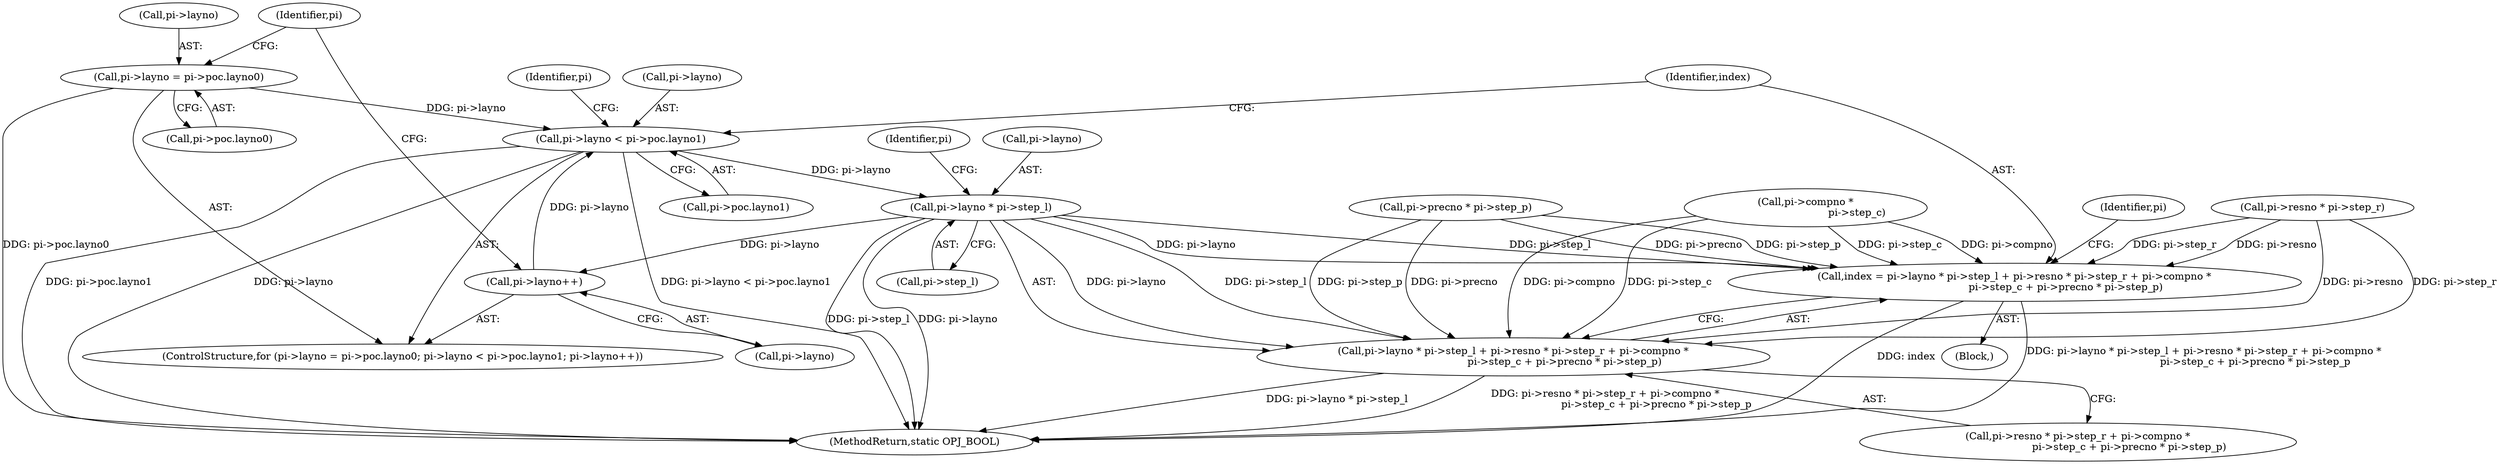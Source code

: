 digraph "0_openjpeg_d27ccf01c68a31ad62b33d2dc1ba2bb1eeaafe7b_0@pointer" {
"1000742" [label="(Call,pi->layno = pi->poc.layno0)"];
"1000751" [label="(Call,pi->layno < pi->poc.layno1)"];
"1000768" [label="(Call,pi->layno * pi->step_l)"];
"1000760" [label="(Call,pi->layno++)"];
"1000765" [label="(Call,index = pi->layno * pi->step_l + pi->resno * pi->step_r + pi->compno *\n                                pi->step_c + pi->precno * pi->step_p)"];
"1000767" [label="(Call,pi->layno * pi->step_l + pi->resno * pi->step_r + pi->compno *\n                                pi->step_c + pi->precno * pi->step_p)"];
"1000760" [label="(Call,pi->layno++)"];
"1000767" [label="(Call,pi->layno * pi->step_l + pi->resno * pi->step_r + pi->compno *\n                                pi->step_c + pi->precno * pi->step_p)"];
"1000449" [label="(Identifier,pi)"];
"1000778" [label="(Identifier,pi)"];
"1000791" [label="(Call,pi->precno * pi->step_p)"];
"1000752" [label="(Call,pi->layno)"];
"1000769" [label="(Call,pi->layno)"];
"1000784" [label="(Call,pi->compno *\n                                pi->step_c)"];
"1000772" [label="(Call,pi->step_l)"];
"1000818" [label="(MethodReturn,static OPJ_BOOL)"];
"1000741" [label="(ControlStructure,for (pi->layno = pi->poc.layno0; pi->layno < pi->poc.layno1; pi->layno++))"];
"1000755" [label="(Call,pi->poc.layno1)"];
"1000764" [label="(Block,)"];
"1000746" [label="(Call,pi->poc.layno0)"];
"1000776" [label="(Call,pi->resno * pi->step_r)"];
"1000768" [label="(Call,pi->layno * pi->step_l)"];
"1000751" [label="(Call,pi->layno < pi->poc.layno1)"];
"1000743" [label="(Call,pi->layno)"];
"1000753" [label="(Identifier,pi)"];
"1000766" [label="(Identifier,index)"];
"1000802" [label="(Identifier,pi)"];
"1000761" [label="(Call,pi->layno)"];
"1000775" [label="(Call,pi->resno * pi->step_r + pi->compno *\n                                pi->step_c + pi->precno * pi->step_p)"];
"1000765" [label="(Call,index = pi->layno * pi->step_l + pi->resno * pi->step_r + pi->compno *\n                                pi->step_c + pi->precno * pi->step_p)"];
"1000742" [label="(Call,pi->layno = pi->poc.layno0)"];
"1000742" -> "1000741"  [label="AST: "];
"1000742" -> "1000746"  [label="CFG: "];
"1000743" -> "1000742"  [label="AST: "];
"1000746" -> "1000742"  [label="AST: "];
"1000753" -> "1000742"  [label="CFG: "];
"1000742" -> "1000818"  [label="DDG: pi->poc.layno0"];
"1000742" -> "1000751"  [label="DDG: pi->layno"];
"1000751" -> "1000741"  [label="AST: "];
"1000751" -> "1000755"  [label="CFG: "];
"1000752" -> "1000751"  [label="AST: "];
"1000755" -> "1000751"  [label="AST: "];
"1000766" -> "1000751"  [label="CFG: "];
"1000449" -> "1000751"  [label="CFG: "];
"1000751" -> "1000818"  [label="DDG: pi->layno < pi->poc.layno1"];
"1000751" -> "1000818"  [label="DDG: pi->poc.layno1"];
"1000751" -> "1000818"  [label="DDG: pi->layno"];
"1000760" -> "1000751"  [label="DDG: pi->layno"];
"1000751" -> "1000768"  [label="DDG: pi->layno"];
"1000768" -> "1000767"  [label="AST: "];
"1000768" -> "1000772"  [label="CFG: "];
"1000769" -> "1000768"  [label="AST: "];
"1000772" -> "1000768"  [label="AST: "];
"1000778" -> "1000768"  [label="CFG: "];
"1000768" -> "1000818"  [label="DDG: pi->layno"];
"1000768" -> "1000818"  [label="DDG: pi->step_l"];
"1000768" -> "1000760"  [label="DDG: pi->layno"];
"1000768" -> "1000765"  [label="DDG: pi->layno"];
"1000768" -> "1000765"  [label="DDG: pi->step_l"];
"1000768" -> "1000767"  [label="DDG: pi->layno"];
"1000768" -> "1000767"  [label="DDG: pi->step_l"];
"1000760" -> "1000741"  [label="AST: "];
"1000760" -> "1000761"  [label="CFG: "];
"1000761" -> "1000760"  [label="AST: "];
"1000753" -> "1000760"  [label="CFG: "];
"1000765" -> "1000764"  [label="AST: "];
"1000765" -> "1000767"  [label="CFG: "];
"1000766" -> "1000765"  [label="AST: "];
"1000767" -> "1000765"  [label="AST: "];
"1000802" -> "1000765"  [label="CFG: "];
"1000765" -> "1000818"  [label="DDG: pi->layno * pi->step_l + pi->resno * pi->step_r + pi->compno *\n                                pi->step_c + pi->precno * pi->step_p"];
"1000765" -> "1000818"  [label="DDG: index"];
"1000776" -> "1000765"  [label="DDG: pi->resno"];
"1000776" -> "1000765"  [label="DDG: pi->step_r"];
"1000784" -> "1000765"  [label="DDG: pi->compno"];
"1000784" -> "1000765"  [label="DDG: pi->step_c"];
"1000791" -> "1000765"  [label="DDG: pi->precno"];
"1000791" -> "1000765"  [label="DDG: pi->step_p"];
"1000767" -> "1000775"  [label="CFG: "];
"1000775" -> "1000767"  [label="AST: "];
"1000767" -> "1000818"  [label="DDG: pi->layno * pi->step_l"];
"1000767" -> "1000818"  [label="DDG: pi->resno * pi->step_r + pi->compno *\n                                pi->step_c + pi->precno * pi->step_p"];
"1000776" -> "1000767"  [label="DDG: pi->resno"];
"1000776" -> "1000767"  [label="DDG: pi->step_r"];
"1000784" -> "1000767"  [label="DDG: pi->compno"];
"1000784" -> "1000767"  [label="DDG: pi->step_c"];
"1000791" -> "1000767"  [label="DDG: pi->precno"];
"1000791" -> "1000767"  [label="DDG: pi->step_p"];
}
